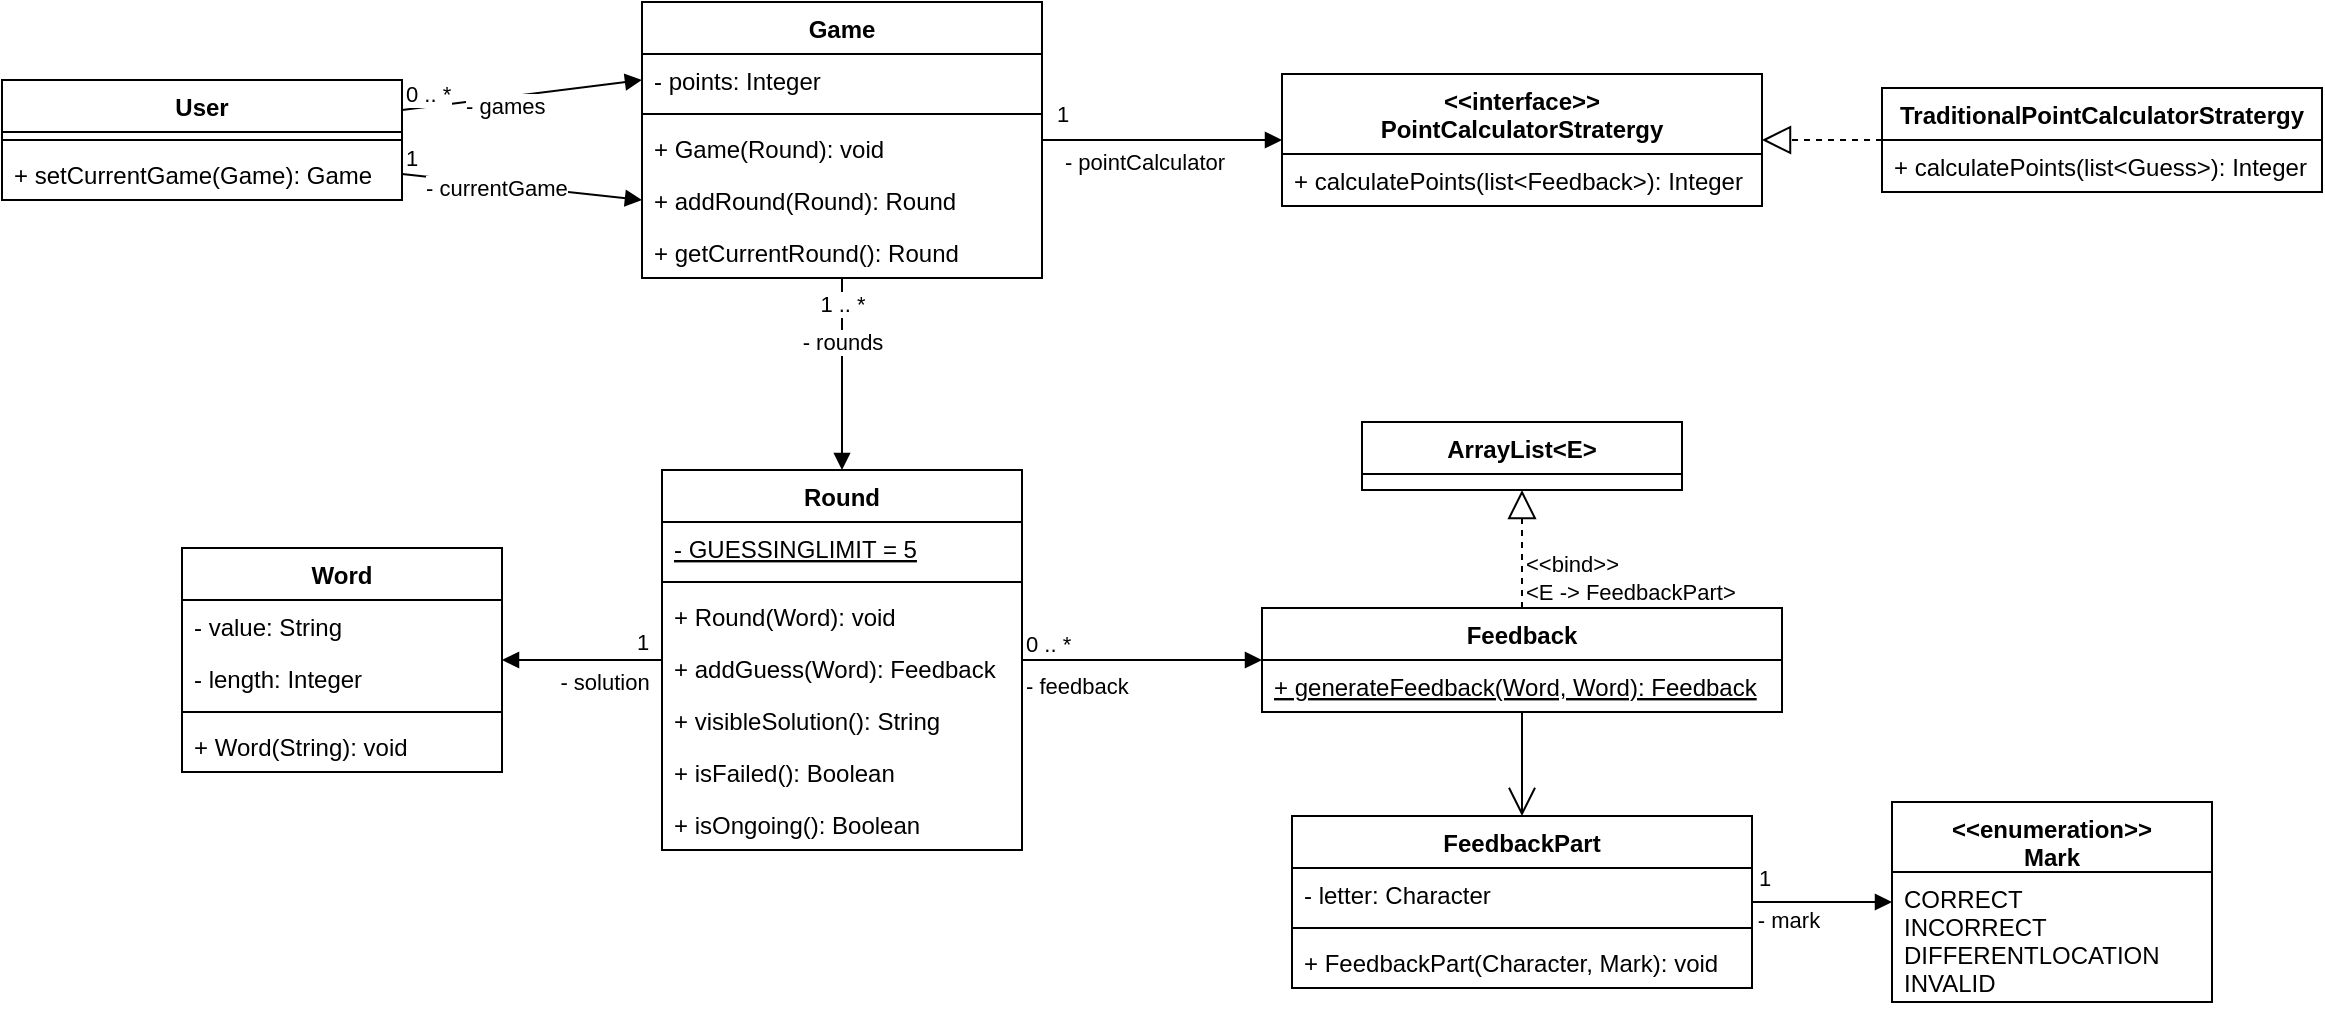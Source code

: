 <mxfile version="14.4.3" type="device"><diagram id="GTjg6YLodoZiWBxgCqOt" name="Pagina-1"><mxGraphModel dx="1773" dy="590" grid="1" gridSize="10" guides="1" tooltips="1" connect="1" arrows="1" fold="1" page="1" pageScale="1" pageWidth="827" pageHeight="1169" math="0" shadow="0"><root><mxCell id="0"/><mxCell id="1" parent="0"/><mxCell id="nvNsA21xe_IPYADWui1E-1" value="Word" style="swimlane;fontStyle=1;align=center;verticalAlign=top;childLayout=stackLayout;horizontal=1;startSize=26;horizontalStack=0;resizeParent=1;resizeParentMax=0;resizeLast=0;collapsible=1;marginBottom=0;" parent="1" vertex="1"><mxGeometry x="10" y="473" width="160" height="112" as="geometry"/></mxCell><mxCell id="nvNsA21xe_IPYADWui1E-2" value="- value: String" style="text;strokeColor=none;fillColor=none;align=left;verticalAlign=top;spacingLeft=4;spacingRight=4;overflow=hidden;rotatable=0;points=[[0,0.5],[1,0.5]];portConstraint=eastwest;" parent="nvNsA21xe_IPYADWui1E-1" vertex="1"><mxGeometry y="26" width="160" height="26" as="geometry"/></mxCell><mxCell id="nvNsA21xe_IPYADWui1E-5" value="- length: Integer" style="text;strokeColor=none;fillColor=none;align=left;verticalAlign=top;spacingLeft=4;spacingRight=4;overflow=hidden;rotatable=0;points=[[0,0.5],[1,0.5]];portConstraint=eastwest;" parent="nvNsA21xe_IPYADWui1E-1" vertex="1"><mxGeometry y="52" width="160" height="26" as="geometry"/></mxCell><mxCell id="nvNsA21xe_IPYADWui1E-3" value="" style="line;strokeWidth=1;fillColor=none;align=left;verticalAlign=middle;spacingTop=-1;spacingLeft=3;spacingRight=3;rotatable=0;labelPosition=right;points=[];portConstraint=eastwest;" parent="nvNsA21xe_IPYADWui1E-1" vertex="1"><mxGeometry y="78" width="160" height="8" as="geometry"/></mxCell><mxCell id="nvNsA21xe_IPYADWui1E-4" value="+ Word(String): void" style="text;strokeColor=none;fillColor=none;align=left;verticalAlign=top;spacingLeft=4;spacingRight=4;overflow=hidden;rotatable=0;points=[[0,0.5],[1,0.5]];portConstraint=eastwest;" parent="nvNsA21xe_IPYADWui1E-1" vertex="1"><mxGeometry y="86" width="160" height="26" as="geometry"/></mxCell><mxCell id="nvNsA21xe_IPYADWui1E-6" value="Game" style="swimlane;fontStyle=1;align=center;verticalAlign=top;childLayout=stackLayout;horizontal=1;startSize=26;horizontalStack=0;resizeParent=1;resizeParentMax=0;resizeLast=0;collapsible=1;marginBottom=0;" parent="1" vertex="1"><mxGeometry x="240" y="200" width="200" height="138" as="geometry"/></mxCell><mxCell id="nvNsA21xe_IPYADWui1E-7" value="- points: Integer" style="text;strokeColor=none;fillColor=none;align=left;verticalAlign=top;spacingLeft=4;spacingRight=4;overflow=hidden;rotatable=0;points=[[0,0.5],[1,0.5]];portConstraint=eastwest;" parent="nvNsA21xe_IPYADWui1E-6" vertex="1"><mxGeometry y="26" width="200" height="26" as="geometry"/></mxCell><mxCell id="nvNsA21xe_IPYADWui1E-8" value="" style="line;strokeWidth=1;fillColor=none;align=left;verticalAlign=middle;spacingTop=-1;spacingLeft=3;spacingRight=3;rotatable=0;labelPosition=right;points=[];portConstraint=eastwest;" parent="nvNsA21xe_IPYADWui1E-6" vertex="1"><mxGeometry y="52" width="200" height="8" as="geometry"/></mxCell><mxCell id="nvNsA21xe_IPYADWui1E-9" value="+ Game(Round): void" style="text;strokeColor=none;fillColor=none;align=left;verticalAlign=top;spacingLeft=4;spacingRight=4;overflow=hidden;rotatable=0;points=[[0,0.5],[1,0.5]];portConstraint=eastwest;" parent="nvNsA21xe_IPYADWui1E-6" vertex="1"><mxGeometry y="60" width="200" height="26" as="geometry"/></mxCell><mxCell id="nvNsA21xe_IPYADWui1E-91" value="+ addRound(Round): Round" style="text;strokeColor=none;fillColor=none;align=left;verticalAlign=top;spacingLeft=4;spacingRight=4;overflow=hidden;rotatable=0;points=[[0,0.5],[1,0.5]];portConstraint=eastwest;" parent="nvNsA21xe_IPYADWui1E-6" vertex="1"><mxGeometry y="86" width="200" height="26" as="geometry"/></mxCell><mxCell id="nvNsA21xe_IPYADWui1E-92" value="+ getCurrentRound(): Round" style="text;strokeColor=none;fillColor=none;align=left;verticalAlign=top;spacingLeft=4;spacingRight=4;overflow=hidden;rotatable=0;points=[[0,0.5],[1,0.5]];portConstraint=eastwest;" parent="nvNsA21xe_IPYADWui1E-6" vertex="1"><mxGeometry y="112" width="200" height="26" as="geometry"/></mxCell><mxCell id="nvNsA21xe_IPYADWui1E-10" value="Round" style="swimlane;fontStyle=1;align=center;verticalAlign=top;childLayout=stackLayout;horizontal=1;startSize=26;horizontalStack=0;resizeParent=1;resizeParentMax=0;resizeLast=0;collapsible=1;marginBottom=0;" parent="1" vertex="1"><mxGeometry x="250" y="434" width="180" height="190" as="geometry"/></mxCell><mxCell id="nvNsA21xe_IPYADWui1E-28" value="- GUESSINGLIMIT = 5" style="text;strokeColor=none;fillColor=none;align=left;verticalAlign=top;spacingLeft=4;spacingRight=4;overflow=hidden;rotatable=0;points=[[0,0.5],[1,0.5]];portConstraint=eastwest;fontStyle=4" parent="nvNsA21xe_IPYADWui1E-10" vertex="1"><mxGeometry y="26" width="180" height="26" as="geometry"/></mxCell><mxCell id="nvNsA21xe_IPYADWui1E-12" value="" style="line;strokeWidth=1;fillColor=none;align=left;verticalAlign=middle;spacingTop=-1;spacingLeft=3;spacingRight=3;rotatable=0;labelPosition=right;points=[];portConstraint=eastwest;" parent="nvNsA21xe_IPYADWui1E-10" vertex="1"><mxGeometry y="52" width="180" height="8" as="geometry"/></mxCell><mxCell id="nvNsA21xe_IPYADWui1E-13" value="+ Round(Word): void" style="text;strokeColor=none;fillColor=none;align=left;verticalAlign=top;spacingLeft=4;spacingRight=4;overflow=hidden;rotatable=0;points=[[0,0.5],[1,0.5]];portConstraint=eastwest;" parent="nvNsA21xe_IPYADWui1E-10" vertex="1"><mxGeometry y="60" width="180" height="26" as="geometry"/></mxCell><mxCell id="nvNsA21xe_IPYADWui1E-83" value="+ addGuess(Word): Feedback" style="text;strokeColor=none;fillColor=none;align=left;verticalAlign=top;spacingLeft=4;spacingRight=4;overflow=hidden;rotatable=0;points=[[0,0.5],[1,0.5]];portConstraint=eastwest;" parent="nvNsA21xe_IPYADWui1E-10" vertex="1"><mxGeometry y="86" width="180" height="26" as="geometry"/></mxCell><mxCell id="nvNsA21xe_IPYADWui1E-95" value="+ visibleSolution(): String" style="text;strokeColor=none;fillColor=none;align=left;verticalAlign=top;spacingLeft=4;spacingRight=4;overflow=hidden;rotatable=0;points=[[0,0.5],[1,0.5]];portConstraint=eastwest;" parent="nvNsA21xe_IPYADWui1E-10" vertex="1"><mxGeometry y="112" width="180" height="26" as="geometry"/></mxCell><mxCell id="nvNsA21xe_IPYADWui1E-96" value="+ isFailed(): Boolean" style="text;strokeColor=none;fillColor=none;align=left;verticalAlign=top;spacingLeft=4;spacingRight=4;overflow=hidden;rotatable=0;points=[[0,0.5],[1,0.5]];portConstraint=eastwest;" parent="nvNsA21xe_IPYADWui1E-10" vertex="1"><mxGeometry y="138" width="180" height="26" as="geometry"/></mxCell><mxCell id="nvNsA21xe_IPYADWui1E-97" value="+ isOngoing(): Boolean" style="text;strokeColor=none;fillColor=none;align=left;verticalAlign=top;spacingLeft=4;spacingRight=4;overflow=hidden;rotatable=0;points=[[0,0.5],[1,0.5]];portConstraint=eastwest;" parent="nvNsA21xe_IPYADWui1E-10" vertex="1"><mxGeometry y="164" width="180" height="26" as="geometry"/></mxCell><mxCell id="nvNsA21xe_IPYADWui1E-18" value="" style="endArrow=block;endFill=1;endSize=6;html=1;" parent="1" source="nvNsA21xe_IPYADWui1E-6" target="nvNsA21xe_IPYADWui1E-10" edge="1"><mxGeometry width="160" relative="1" as="geometry"><mxPoint x="320" y="370" as="sourcePoint"/><mxPoint x="160" y="424" as="targetPoint"/></mxGeometry></mxCell><mxCell id="nvNsA21xe_IPYADWui1E-21" value="- rounds" style="edgeLabel;html=1;align=center;verticalAlign=middle;resizable=0;points=[];" parent="nvNsA21xe_IPYADWui1E-18" vertex="1" connectable="0"><mxGeometry x="-0.611" y="1" relative="1" as="geometry"><mxPoint x="-1" y="13" as="offset"/></mxGeometry></mxCell><mxCell id="nvNsA21xe_IPYADWui1E-22" value="1 .. *" style="edgeLabel;html=1;align=center;verticalAlign=middle;resizable=0;points=[];" parent="nvNsA21xe_IPYADWui1E-18" vertex="1" connectable="0"><mxGeometry x="-0.741" y="2" relative="1" as="geometry"><mxPoint x="-2" as="offset"/></mxGeometry></mxCell><mxCell id="nvNsA21xe_IPYADWui1E-19" value="" style="endArrow=block;endFill=1;endSize=6;html=1;" parent="1" source="nvNsA21xe_IPYADWui1E-10" target="nvNsA21xe_IPYADWui1E-1" edge="1"><mxGeometry width="160" relative="1" as="geometry"><mxPoint x="80" y="574" as="sourcePoint"/><mxPoint x="100" y="697" as="targetPoint"/><Array as="points"/></mxGeometry></mxCell><mxCell id="nvNsA21xe_IPYADWui1E-23" value="- solution" style="edgeLabel;html=1;align=center;verticalAlign=middle;resizable=0;points=[];" parent="nvNsA21xe_IPYADWui1E-19" vertex="1" connectable="0"><mxGeometry x="-0.409" relative="1" as="geometry"><mxPoint x="-6" y="11.15" as="offset"/></mxGeometry></mxCell><mxCell id="nvNsA21xe_IPYADWui1E-24" value="1" style="edgeLabel;html=1;align=center;verticalAlign=middle;resizable=0;points=[];" parent="nvNsA21xe_IPYADWui1E-19" vertex="1" connectable="0"><mxGeometry x="-0.622" y="1" relative="1" as="geometry"><mxPoint x="5" y="-10.0" as="offset"/></mxGeometry></mxCell><mxCell id="nvNsA21xe_IPYADWui1E-29" value="&lt;&lt;interface&gt;&gt;&#10;PointCalculatorStratergy" style="swimlane;fontStyle=1;align=center;verticalAlign=top;childLayout=stackLayout;horizontal=1;startSize=40;horizontalStack=0;resizeParent=1;resizeParentMax=0;resizeLast=0;collapsible=1;marginBottom=0;" parent="1" vertex="1"><mxGeometry x="560" y="236" width="240" height="66" as="geometry"/></mxCell><mxCell id="nvNsA21xe_IPYADWui1E-31" value="" style="line;strokeWidth=1;fillColor=none;align=left;verticalAlign=middle;spacingTop=-1;spacingLeft=3;spacingRight=3;rotatable=0;labelPosition=right;points=[];portConstraint=eastwest;" parent="nvNsA21xe_IPYADWui1E-29" vertex="1"><mxGeometry y="40" width="240" as="geometry"/></mxCell><mxCell id="nvNsA21xe_IPYADWui1E-32" value="+ calculatePoints(list&lt;Feedback&gt;): Integer" style="text;strokeColor=none;fillColor=none;align=left;verticalAlign=top;spacingLeft=4;spacingRight=4;overflow=hidden;rotatable=0;points=[[0,0.5],[1,0.5]];portConstraint=eastwest;" parent="nvNsA21xe_IPYADWui1E-29" vertex="1"><mxGeometry y="40" width="240" height="26" as="geometry"/></mxCell><mxCell id="nvNsA21xe_IPYADWui1E-34" value="" style="endArrow=block;dashed=1;endFill=0;endSize=12;html=1;" parent="1" source="nvNsA21xe_IPYADWui1E-35" target="nvNsA21xe_IPYADWui1E-29" edge="1"><mxGeometry width="160" relative="1" as="geometry"><mxPoint x="380" y="386" as="sourcePoint"/><mxPoint x="540" y="386" as="targetPoint"/></mxGeometry></mxCell><mxCell id="nvNsA21xe_IPYADWui1E-35" value="TraditionalPointCalculatorStratergy" style="swimlane;fontStyle=1;align=center;verticalAlign=top;childLayout=stackLayout;horizontal=1;startSize=26;horizontalStack=0;resizeParent=1;resizeParentMax=0;resizeLast=0;collapsible=1;marginBottom=0;" parent="1" vertex="1"><mxGeometry x="860" y="243" width="220" height="52" as="geometry"/></mxCell><mxCell id="nvNsA21xe_IPYADWui1E-39" value="+ calculatePoints(list&lt;Guess&gt;): Integer" style="text;strokeColor=none;fillColor=none;align=left;verticalAlign=top;spacingLeft=4;spacingRight=4;overflow=hidden;rotatable=0;points=[[0,0.5],[1,0.5]];portConstraint=eastwest;" parent="nvNsA21xe_IPYADWui1E-35" vertex="1"><mxGeometry y="26" width="220" height="26" as="geometry"/></mxCell><mxCell id="nvNsA21xe_IPYADWui1E-40" value="- pointCalculator" style="endArrow=block;endFill=1;endSize=6;html=1;" parent="1" source="nvNsA21xe_IPYADWui1E-6" target="nvNsA21xe_IPYADWui1E-29" edge="1"><mxGeometry x="-0.167" y="-11" width="160" relative="1" as="geometry"><mxPoint x="444" y="269" as="sourcePoint"/><mxPoint x="564" y="269" as="targetPoint"/><mxPoint x="1" as="offset"/></mxGeometry></mxCell><mxCell id="nvNsA21xe_IPYADWui1E-41" value="1" style="edgeLabel;html=1;align=center;verticalAlign=middle;resizable=0;points=[];" parent="nvNsA21xe_IPYADWui1E-40" vertex="1" connectable="0"><mxGeometry x="-0.762" y="-1" relative="1" as="geometry"><mxPoint x="-5" y="-14" as="offset"/></mxGeometry></mxCell><mxCell id="nvNsA21xe_IPYADWui1E-46" value="&lt;&lt;enumeration&gt;&gt;&#10;Mark" style="swimlane;fontStyle=1;align=center;verticalAlign=top;childLayout=stackLayout;horizontal=1;startSize=35;horizontalStack=0;resizeParent=1;resizeParentMax=0;resizeLast=0;collapsible=1;marginBottom=0;" parent="1" vertex="1"><mxGeometry x="865" y="600" width="160" height="100" as="geometry"/></mxCell><mxCell id="nvNsA21xe_IPYADWui1E-49" value="CORRECT&#10;INCORRECT&#10;DIFFERENTLOCATION&#10;INVALID" style="text;strokeColor=none;fillColor=none;align=left;verticalAlign=top;spacingLeft=4;spacingRight=4;overflow=hidden;rotatable=0;points=[[0,0.5],[1,0.5]];portConstraint=eastwest;" parent="nvNsA21xe_IPYADWui1E-46" vertex="1"><mxGeometry y="35" width="160" height="65" as="geometry"/></mxCell><mxCell id="nvNsA21xe_IPYADWui1E-51" value="FeedbackPart" style="swimlane;fontStyle=1;align=center;verticalAlign=top;childLayout=stackLayout;horizontal=1;startSize=26;horizontalStack=0;resizeParent=1;resizeParentMax=0;resizeLast=0;collapsible=1;marginBottom=0;" parent="1" vertex="1"><mxGeometry x="565" y="607" width="230" height="86" as="geometry"/></mxCell><mxCell id="nvNsA21xe_IPYADWui1E-52" value="- letter: Character" style="text;strokeColor=none;fillColor=none;align=left;verticalAlign=top;spacingLeft=4;spacingRight=4;overflow=hidden;rotatable=0;points=[[0,0.5],[1,0.5]];portConstraint=eastwest;" parent="nvNsA21xe_IPYADWui1E-51" vertex="1"><mxGeometry y="26" width="230" height="26" as="geometry"/></mxCell><mxCell id="nvNsA21xe_IPYADWui1E-53" value="" style="line;strokeWidth=1;fillColor=none;align=left;verticalAlign=middle;spacingTop=-1;spacingLeft=3;spacingRight=3;rotatable=0;labelPosition=right;points=[];portConstraint=eastwest;" parent="nvNsA21xe_IPYADWui1E-51" vertex="1"><mxGeometry y="52" width="230" height="8" as="geometry"/></mxCell><mxCell id="nvNsA21xe_IPYADWui1E-66" value="+ FeedbackPart(Character, Mark): void" style="text;strokeColor=none;fillColor=none;align=left;verticalAlign=top;spacingLeft=4;spacingRight=4;overflow=hidden;rotatable=0;points=[[0,0.5],[1,0.5]];portConstraint=eastwest;" parent="nvNsA21xe_IPYADWui1E-51" vertex="1"><mxGeometry y="60" width="230" height="26" as="geometry"/></mxCell><mxCell id="nvNsA21xe_IPYADWui1E-63" value="" style="endArrow=block;endFill=1;endSize=6;html=1;" parent="1" source="nvNsA21xe_IPYADWui1E-51" target="nvNsA21xe_IPYADWui1E-46" edge="1"><mxGeometry width="160" relative="1" as="geometry"><mxPoint x="605" y="727" as="sourcePoint"/><mxPoint x="765" y="727" as="targetPoint"/></mxGeometry></mxCell><mxCell id="nvNsA21xe_IPYADWui1E-64" value="- mark" style="edgeLabel;html=1;align=center;verticalAlign=middle;resizable=0;points=[];" parent="nvNsA21xe_IPYADWui1E-63" vertex="1" connectable="0"><mxGeometry x="-0.475" y="-2" relative="1" as="geometry"><mxPoint x="-1" y="7" as="offset"/></mxGeometry></mxCell><mxCell id="nvNsA21xe_IPYADWui1E-65" value="1" style="edgeLabel;html=1;align=center;verticalAlign=middle;resizable=0;points=[];" parent="nvNsA21xe_IPYADWui1E-63" vertex="1" connectable="0"><mxGeometry x="-0.157" relative="1" as="geometry"><mxPoint x="-24" y="-12" as="offset"/></mxGeometry></mxCell><mxCell id="nvNsA21xe_IPYADWui1E-67" value="" style="endArrow=open;endFill=1;endSize=12;html=1;" parent="1" source="nvNsA21xe_IPYADWui1E-74" target="nvNsA21xe_IPYADWui1E-51" edge="1"><mxGeometry width="160" relative="1" as="geometry"><mxPoint x="50" y="759" as="sourcePoint"/><mxPoint x="210" y="759" as="targetPoint"/></mxGeometry></mxCell><mxCell id="nvNsA21xe_IPYADWui1E-70" value="ArrayList&lt;E&gt;" style="swimlane;fontStyle=1;align=center;verticalAlign=top;childLayout=stackLayout;horizontal=1;startSize=26;horizontalStack=0;resizeParent=1;resizeParentMax=0;resizeLast=0;collapsible=1;marginBottom=0;" parent="1" vertex="1"><mxGeometry x="600" y="410" width="160" height="34" as="geometry"/></mxCell><mxCell id="nvNsA21xe_IPYADWui1E-74" value="Feedback" style="swimlane;fontStyle=1;align=center;verticalAlign=top;childLayout=stackLayout;horizontal=1;startSize=26;horizontalStack=0;resizeParent=1;resizeParentMax=0;resizeLast=0;collapsible=1;marginBottom=0;" parent="1" vertex="1"><mxGeometry x="550" y="503" width="260" height="52" as="geometry"/></mxCell><mxCell id="uDPC3obLsnUhrgQTQoiA-1" value="+ generateFeedback(Word, Word): Feedback" style="text;strokeColor=none;fillColor=none;align=left;verticalAlign=top;spacingLeft=4;spacingRight=4;overflow=hidden;rotatable=0;points=[[0,0.5],[1,0.5]];portConstraint=eastwest;fontStyle=4" vertex="1" parent="nvNsA21xe_IPYADWui1E-74"><mxGeometry y="26" width="260" height="26" as="geometry"/></mxCell><mxCell id="nvNsA21xe_IPYADWui1E-78" value="" style="endArrow=block;dashed=1;endFill=0;endSize=12;html=1;" parent="1" source="nvNsA21xe_IPYADWui1E-74" target="nvNsA21xe_IPYADWui1E-70" edge="1"><mxGeometry width="160" relative="1" as="geometry"><mxPoint x="540" y="459" as="sourcePoint"/><mxPoint x="700" y="459" as="targetPoint"/></mxGeometry></mxCell><mxCell id="nvNsA21xe_IPYADWui1E-79" value="&amp;lt;&amp;lt;bind&amp;gt;&amp;gt;&lt;br&gt;&lt;div&gt;&amp;lt;E -&amp;gt; FeedbackPart&amp;gt;&lt;/div&gt;" style="edgeLabel;html=1;align=left;verticalAlign=middle;resizable=0;points=[];" parent="nvNsA21xe_IPYADWui1E-78" vertex="1" connectable="0"><mxGeometry x="-0.044" y="-1" relative="1" as="geometry"><mxPoint x="-1" y="13" as="offset"/></mxGeometry></mxCell><mxCell id="nvNsA21xe_IPYADWui1E-81" value="- feedback" style="endArrow=block;endFill=1;html=1;align=left;verticalAlign=top;" parent="1" source="nvNsA21xe_IPYADWui1E-10" target="nvNsA21xe_IPYADWui1E-74" edge="1"><mxGeometry x="-1" relative="1" as="geometry"><mxPoint x="20" y="820" as="sourcePoint"/><mxPoint x="180" y="820" as="targetPoint"/></mxGeometry></mxCell><mxCell id="nvNsA21xe_IPYADWui1E-82" value="0 .. *" style="edgeLabel;resizable=0;html=1;align=left;verticalAlign=bottom;" parent="nvNsA21xe_IPYADWui1E-81" connectable="0" vertex="1"><mxGeometry x="-1" relative="1" as="geometry"/></mxCell><mxCell id="nvNsA21xe_IPYADWui1E-84" value="User" style="swimlane;fontStyle=1;align=center;verticalAlign=top;childLayout=stackLayout;horizontal=1;startSize=26;horizontalStack=0;resizeParent=1;resizeParentMax=0;resizeLast=0;collapsible=1;marginBottom=0;" parent="1" vertex="1"><mxGeometry x="-80" y="239" width="200" height="60" as="geometry"/></mxCell><mxCell id="nvNsA21xe_IPYADWui1E-86" value="" style="line;strokeWidth=1;fillColor=none;align=left;verticalAlign=middle;spacingTop=-1;spacingLeft=3;spacingRight=3;rotatable=0;labelPosition=right;points=[];portConstraint=eastwest;" parent="nvNsA21xe_IPYADWui1E-84" vertex="1"><mxGeometry y="26" width="200" height="8" as="geometry"/></mxCell><mxCell id="nvNsA21xe_IPYADWui1E-87" value="+ setCurrentGame(Game): Game" style="text;strokeColor=none;fillColor=none;align=left;verticalAlign=top;spacingLeft=4;spacingRight=4;overflow=hidden;rotatable=0;points=[[0,0.5],[1,0.5]];portConstraint=eastwest;" parent="nvNsA21xe_IPYADWui1E-84" vertex="1"><mxGeometry y="34" width="200" height="26" as="geometry"/></mxCell><mxCell id="nvNsA21xe_IPYADWui1E-88" value="- games" style="endArrow=block;endFill=1;html=1;align=left;verticalAlign=top;exitX=1;exitY=0.25;exitDx=0;exitDy=0;entryX=0;entryY=0.5;entryDx=0;entryDy=0;" parent="1" source="nvNsA21xe_IPYADWui1E-84" target="nvNsA21xe_IPYADWui1E-7" edge="1"><mxGeometry x="-0.477" y="11" relative="1" as="geometry"><mxPoint x="-30" y="360" as="sourcePoint"/><mxPoint x="130" y="360" as="targetPoint"/><mxPoint as="offset"/></mxGeometry></mxCell><mxCell id="nvNsA21xe_IPYADWui1E-89" value="0 .. *" style="edgeLabel;resizable=0;html=1;align=left;verticalAlign=bottom;" parent="nvNsA21xe_IPYADWui1E-88" connectable="0" vertex="1"><mxGeometry x="-1" relative="1" as="geometry"/></mxCell><mxCell id="nvNsA21xe_IPYADWui1E-93" value="- currentGame" style="endArrow=block;endFill=1;html=1;align=left;verticalAlign=top;entryX=0;entryY=0.5;entryDx=0;entryDy=0;exitX=1;exitY=0.5;exitDx=0;exitDy=0;" parent="1" source="nvNsA21xe_IPYADWui1E-87" target="nvNsA21xe_IPYADWui1E-91" edge="1"><mxGeometry x="-0.846" y="7" relative="1" as="geometry"><mxPoint x="40" y="400" as="sourcePoint"/><mxPoint x="200" y="400" as="targetPoint"/><mxPoint as="offset"/></mxGeometry></mxCell><mxCell id="nvNsA21xe_IPYADWui1E-94" value="1" style="edgeLabel;resizable=0;html=1;align=left;verticalAlign=bottom;" parent="nvNsA21xe_IPYADWui1E-93" connectable="0" vertex="1"><mxGeometry x="-1" relative="1" as="geometry"/></mxCell></root></mxGraphModel></diagram></mxfile>